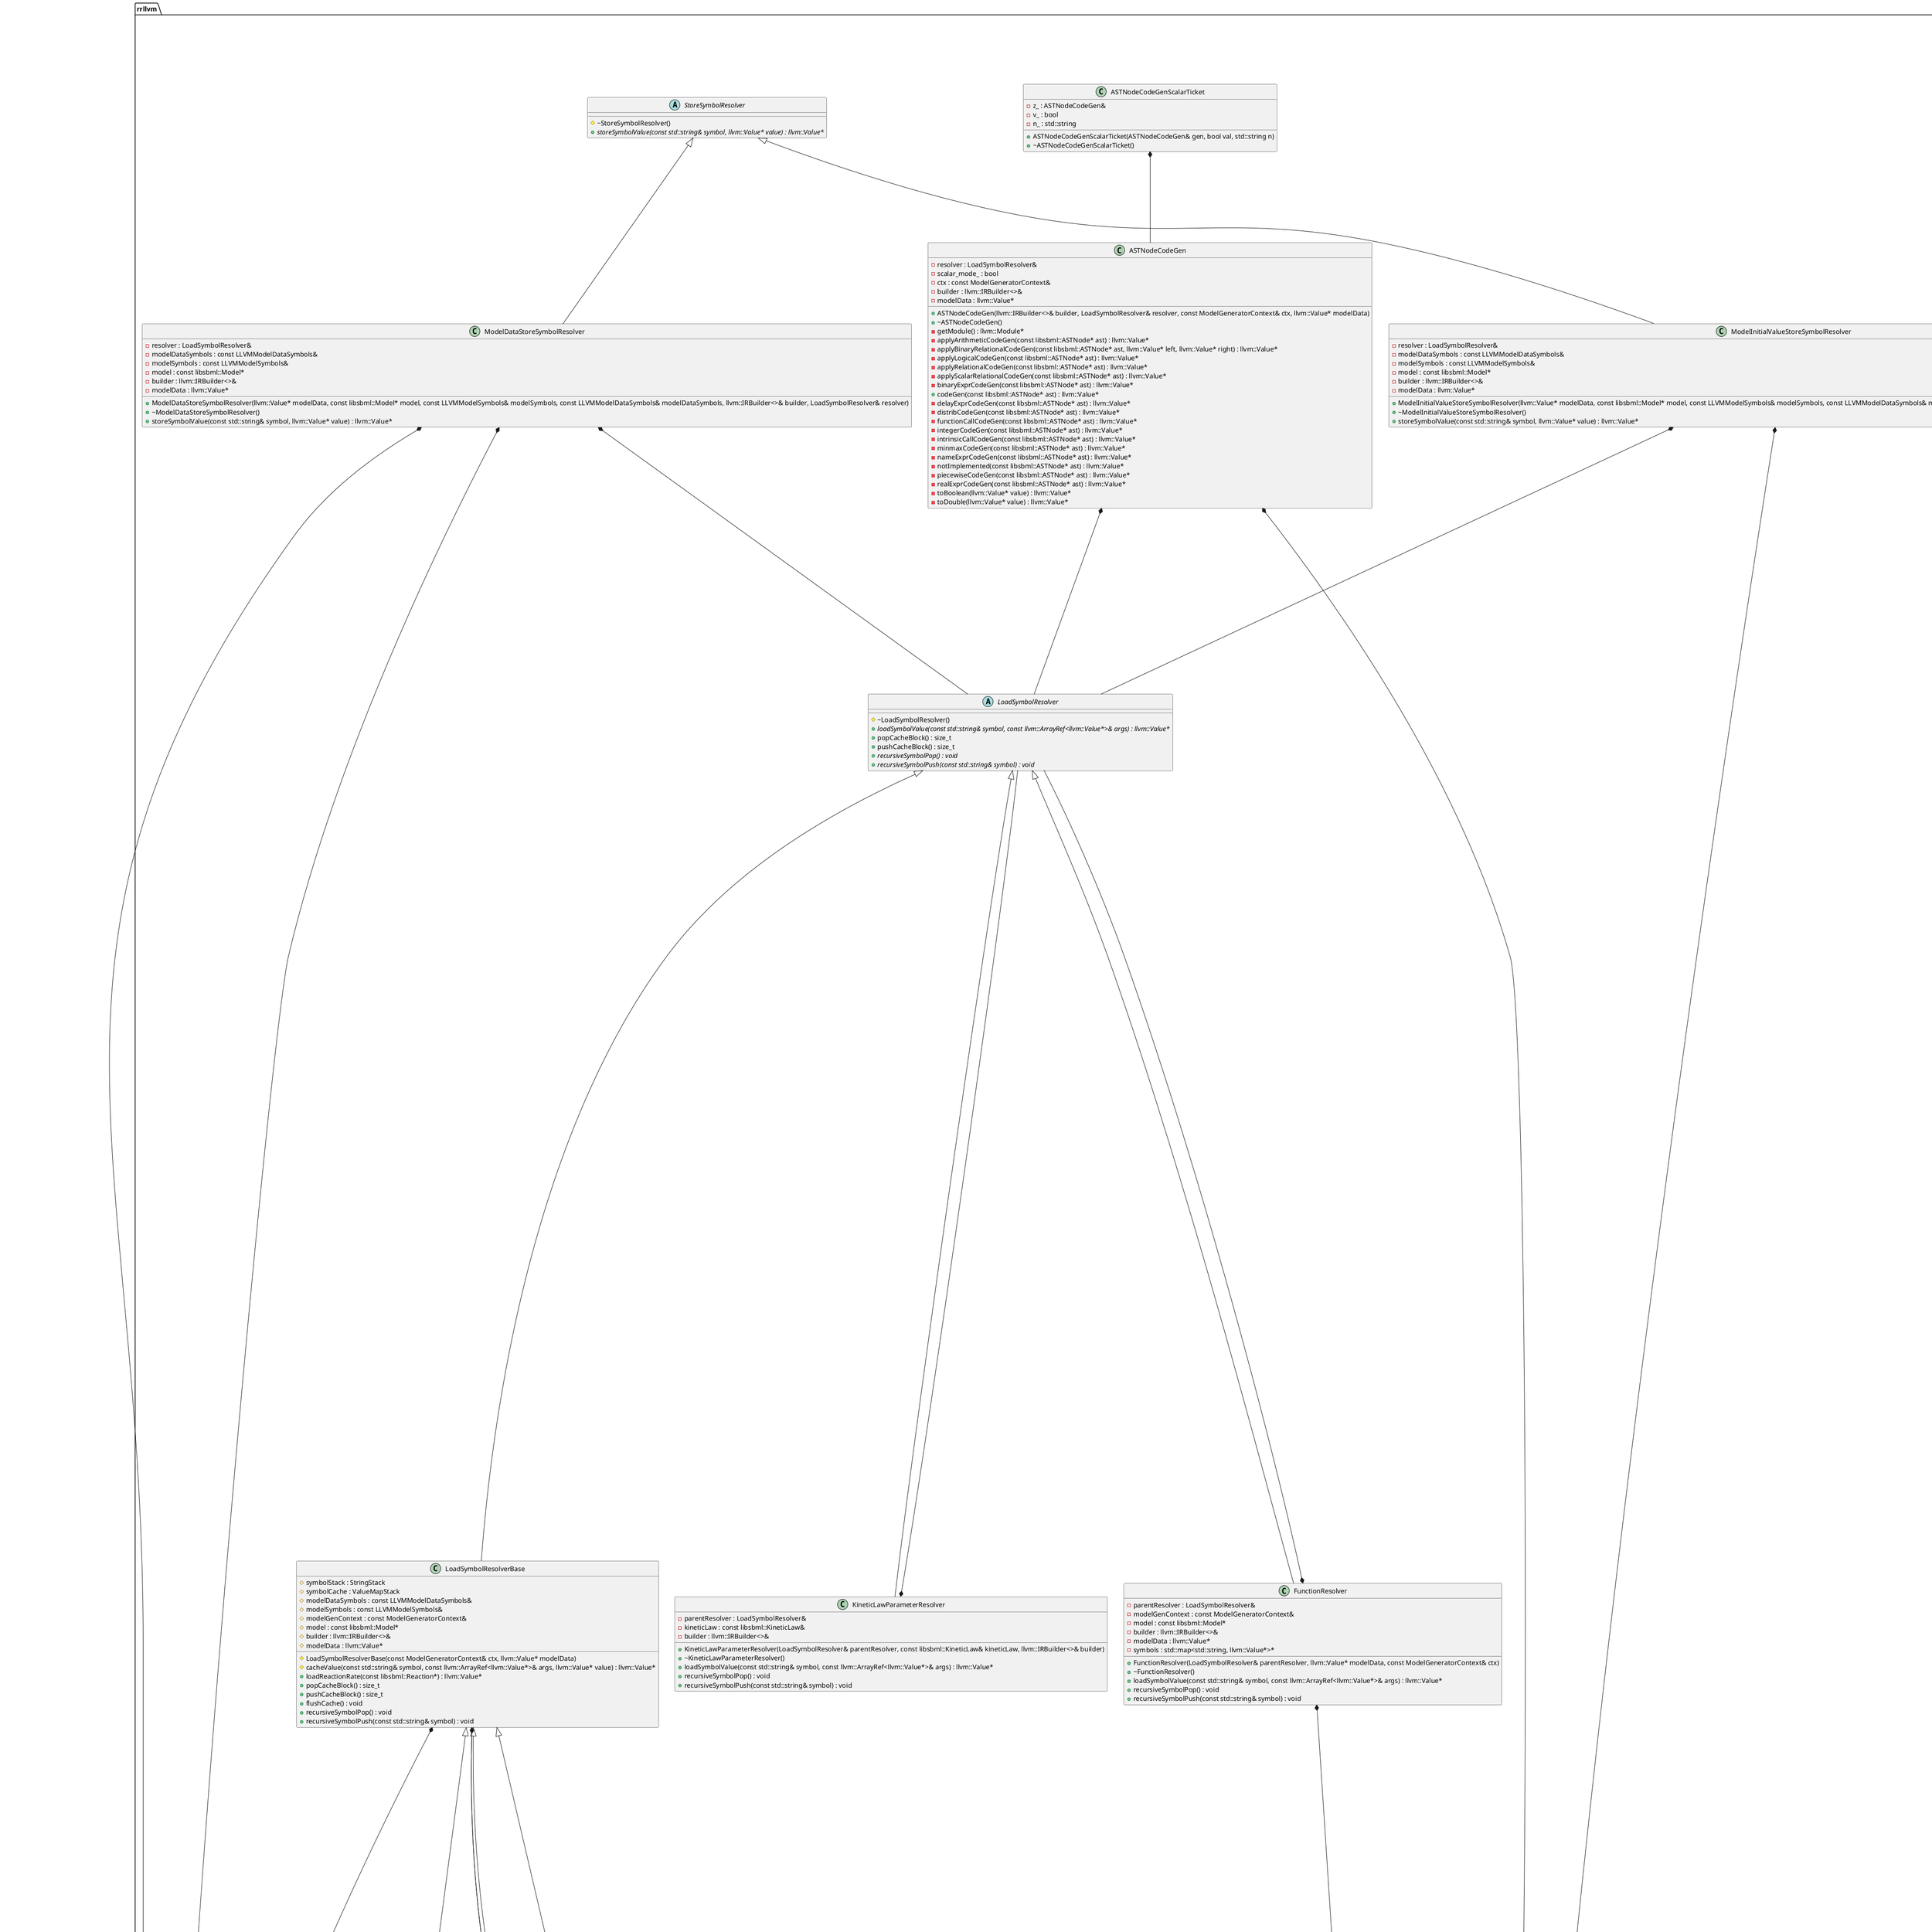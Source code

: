 @startuml





/' Objects '/

namespace rrllvm {
	class ASTNodeCodeGen {
		+ASTNodeCodeGen(llvm::IRBuilder<>& builder, LoadSymbolResolver& resolver, const ModelGeneratorContext& ctx, llvm::Value* modelData)
		+~ASTNodeCodeGen()
		-resolver : LoadSymbolResolver&
		-scalar_mode_ : bool
		-ctx : const ModelGeneratorContext&
		-builder : llvm::IRBuilder<>&
		-getModule() : llvm::Module*
		-applyArithmeticCodeGen(const libsbml::ASTNode* ast) : llvm::Value*
		-applyBinaryRelationalCodeGen(const libsbml::ASTNode* ast, llvm::Value* left, llvm::Value* right) : llvm::Value*
		-applyLogicalCodeGen(const libsbml::ASTNode* ast) : llvm::Value*
		-applyRelationalCodeGen(const libsbml::ASTNode* ast) : llvm::Value*
		-applyScalarRelationalCodeGen(const libsbml::ASTNode* ast) : llvm::Value*
		-binaryExprCodeGen(const libsbml::ASTNode* ast) : llvm::Value*
		+codeGen(const libsbml::ASTNode* ast) : llvm::Value*
		-delayExprCodeGen(const libsbml::ASTNode* ast) : llvm::Value*
		-distribCodeGen(const libsbml::ASTNode* ast) : llvm::Value*
		-functionCallCodeGen(const libsbml::ASTNode* ast) : llvm::Value*
		-integerCodeGen(const libsbml::ASTNode* ast) : llvm::Value*
		-intrinsicCallCodeGen(const libsbml::ASTNode* ast) : llvm::Value*
		-minmaxCodeGen(const libsbml::ASTNode* ast) : llvm::Value*
		-modelData : llvm::Value*
		-nameExprCodeGen(const libsbml::ASTNode* ast) : llvm::Value*
		-notImplemented(const libsbml::ASTNode* ast) : llvm::Value*
		-piecewiseCodeGen(const libsbml::ASTNode* ast) : llvm::Value*
		-realExprCodeGen(const libsbml::ASTNode* ast) : llvm::Value*
		-toBoolean(llvm::Value* value) : llvm::Value*
		-toDouble(llvm::Value* value) : llvm::Value*
	}

	class ASTNodeCodeGenScalarTicket {
		+ASTNodeCodeGenScalarTicket(ASTNodeCodeGen& gen, bool val, std::string n)
		+~ASTNodeCodeGenScalarTicket()
		-z_ : ASTNodeCodeGen&
		-v_ : bool
		-n_ : std::string
	}

	class ASTNodeFactory {
		-ASTNodeFactory(const ASTNodeFactory &)
		+ASTNodeFactory()
		+~ASTNodeFactory()
		-operator=(const ASTNodeFactory& rhs) : ASTNodeFactory&
		+create(libsbml::ASTNodeType_t type) : libsbml::ASTNode*
		+create(libsbml::Token_t* token) : libsbml::ASTNode*
		+create(const libsbml::ASTNode& orig) : libsbml::ASTNode*
		-nodes : std::list<libsbml::ASTNode*>
	}

	class AssignmentRuleEvaluator {
		+AssignmentRuleEvaluator(SymbolForest& symbols)
		#symbols : SymbolForest&
		+visit(const libsbml::AssignmentRule& x) : bool
		+evaluate(const libsbml::Model& model) : void
	}

	abstract class CodeGen {
		#~CodeGen()
		+{abstract} codeGen() : llvm::Value*
	}

	abstract class CodeGenBase <template<typename FunctionPtrType>> {
		#CodeGenBase(const ModelGeneratorContext& mgc)
		#~CodeGenBase()
		#dataSymbols : const LLVMModelDataSymbols&
		#modelSymbols : const LLVMModelSymbols&
		#modelGenContext : const ModelGeneratorContext&
		#model : const libsbml::Model*
		#options : const unsigned
		#codeGenHeader(const char* functionName, llvm::Type* retType, llvm::Type* (& argTypes ), const char* (& argNames ), llvm::Value* (& args )) : llvm::BasicBlock*
		#codeGenVoidModelDataHeader(const char* functionName, llvm::Value*& modelData) : llvm::BasicBlock*
		#engine : llvm::ExecutionEngine&
		+createFunction() : llvm::Function*
		#function : llvm::Function*
		#verifyFunction() : llvm::Function*
		#builder : llvm::IRBuilder<>&
		#context : llvm::LLVMContext&
		#module : llvm::Module*
		#{abstract} codeGen() : llvm::Value*
		#functionPassManager : llvm::legacy::FunctionPassManager*
	}

	class EvalConversionFactorCodeGen {
		+EvalConversionFactorCodeGen(const ModelGeneratorContext& mgc)
		+~EvalConversionFactorCodeGen()
		+codeGen() : llvm::Value*
		+{static} FunctionName : static const char*
	}

	class EvalInitialConditionsCodeGen {
		+EvalInitialConditionsCodeGen(const ModelGeneratorContext& mgc)
		+~EvalInitialConditionsCodeGen()
		+codeGen() : llvm::Value*
		+{static} FunctionName : static const char*
		-codeGenCompartments(StoreSymbolResolver& modelDataResolver, LoadSymbolResolver& loadResolver) : void
		-codeGenGlobalParameters(StoreSymbolResolver& modelDataResolver, LoadSymbolResolver& loadResolver) : void
		-codeGenInitCompartments(StoreSymbolResolver& modelDataResolver, LoadSymbolResolver& loadResolver) : void
		-codeGenInitGlobalParameters(StoreSymbolResolver& modelDataResolver, LoadSymbolResolver& loadResolver) : void
		-codeGenInitSpecies(StoreSymbolResolver& modelDataResolver, LoadSymbolResolver& loadResolver) : void
		-codeGenSpecies(StoreSymbolResolver& modelDataResolver, LoadSymbolResolver& loadResolver) : void
		-codeGenStoichiometry(llvm::Value* modelData, ModelDataStoreSymbolResolver& modelDataResolver, LoadSymbolResolver& initialValueResolver) : void
	}

	class EvalRateRuleRatesCodeGen {
		+EvalRateRuleRatesCodeGen(const ModelGeneratorContext& mgc)
		+~EvalRateRuleRatesCodeGen()
		+codeGen() : llvm::Value*
		+{static} FunctionName : static const char*
	}

	class EvalReactionRatesCodeGen {
		+EvalReactionRatesCodeGen(const ModelGeneratorContext& mgc)
		+~EvalReactionRatesCodeGen()
		+codeGen() : llvm::Value*
		+{static} FunctionName : static const char*
	}

	class EvalVolatileStoichCodeGen {
		+EvalVolatileStoichCodeGen(const ModelGeneratorContext& mgc)
		+~EvalVolatileStoichCodeGen()
		-isConstantASTNode(const libsbml::ASTNode* ast) : bool {query}
		-isConstantSpeciesReference(const libsbml::SimpleSpeciesReference* ref) : bool {query}
		+codeGen() : llvm::Value*
		+{static} FunctionName : static const char*
	}

	class Event {
		+Event(LLVMExecutableModel &, unsigned int id)
		+Event(const Event& other)
		+~Event()
		+operator=(const Event& rhs) : Event&
		+model : LLVMExecutableModel&
		+isCurrent() : bool {query}
		+isExpired() : bool {query}
		+isPersistent() : bool {query}
		+isRipe() : bool {query}
		+isTriggered() : bool {query}
		+operator<(const Event& a, const Event& b) : bool
		+useValuesFromTriggerTime() : bool {query}
		+assignTime : double
		+delay : double
		+getPriority() : double {query}
		+data : double*
		+dataSize : unsigned int
		+id : unsigned int
		+assign() : void {query}
	}

	class EventAssignCodeGen {
		+EventAssignCodeGen(const ModelGeneratorContext& mgc)
		+~EventAssignCodeGen()
		+eventCodeGen(llvm::Value* modelData, llvm::Value* data, const libsbml::Event* event) : bool
		+{static} FunctionName : static const char*
	}

	class EventCodeGenBase <template<typename Derived>> {
		+EventCodeGenBase(const ModelGeneratorContext& mgc)
		+~EventCodeGenBase()
		+eventCodeGen(llvm::Value* modelData, llvm::Value* data, const libsbml::Event* event) : bool
		+codeGen() : llvm::Value*
	}

	class EventQueue {
		-comp : _Compare
		-sequence : _Sequence
		+applyEvents() : bool
		+eraseExpiredEvents() : bool
		+hasCurrentEvents() : bool
		+top() : const_reference
		+getNextPendingEventTime() : double
		+operator<<(std::ostream& stream, const EventQueue& queue) : std :: ostream&
		+size() : unsigned int {query}
		+loadState(std::istream& in, LLVMExecutableModel& model) : void
		+push(const Event& e) : void
		+saveState(std::ostream& out) : void
	}

	class EventTriggerCodeGen {
		+EventTriggerCodeGen(const ModelGeneratorContext& mgc)
		+~EventTriggerCodeGen()
		+eventCodeGen(llvm::Value* modelData, llvm::Value* data, const libsbml::Event* event) : bool
		+{static} FunctionName : static const char*
	}

	class FunctionResolver {
		+FunctionResolver(LoadSymbolResolver& parentResolver, llvm::Value* modelData, const ModelGeneratorContext& ctx)
		+~FunctionResolver()
		-parentResolver : LoadSymbolResolver&
		-modelGenContext : const ModelGeneratorContext&
		-model : const libsbml::Model*
		-builder : llvm::IRBuilder<>&
		+loadSymbolValue(const std::string& symbol, const llvm::ArrayRef<llvm::Value*>& args) : llvm::Value*
		-modelData : llvm::Value*
		-symbols : std::map<std::string, llvm::Value*>*
		+recursiveSymbolPop() : void
		+recursiveSymbolPush(const std::string& symbol) : void
	}

	class GetBoundarySpeciesAmountCodeGen {
		+GetBoundarySpeciesAmountCodeGen(const ModelGeneratorContext& mgc)
		+~GetBoundarySpeciesAmountCodeGen()
		+{static} FunctionName : static const char*
		+{static} IndexArgName : static const char*
		+getIds() : std::vector<std::string>
	}

	class GetBoundarySpeciesConcentrationCodeGen {
		+GetBoundarySpeciesConcentrationCodeGen(const ModelGeneratorContext& mgc)
		+~GetBoundarySpeciesConcentrationCodeGen()
		+{static} FunctionName : static const char*
		+{static} IndexArgName : static const char*
		+getIds() : std::vector<std::string>
	}

	class GetCompartmentInitVolumeCodeGen {
		+GetCompartmentInitVolumeCodeGen(const ModelGeneratorContext& mgc)
		+~GetCompartmentInitVolumeCodeGen()
		+{static} FunctionName : static const char*
		+{static} IndexArgName : static const char*
		+getIds() : std::vector<std::string>
	}

	class GetCompartmentVolumeCodeGen {
		+GetCompartmentVolumeCodeGen(const ModelGeneratorContext& mgc)
		+~GetCompartmentVolumeCodeGen()
		+{static} FunctionName : static const char*
		+{static} IndexArgName : static const char*
		+getIds() : std::vector<std::string>
	}

	class GetEventDelayCodeGen {
		+GetEventDelayCodeGen(const ModelGeneratorContext& mgc)
		+~GetEventDelayCodeGen()
		+getMath(const libsbml::Event*) : libsbml::ASTNode*
		-node : libsbml::ASTNode*
		+createRet(llvm::Value* value) : llvm::Value*
		+{static} FunctionName : static const char*
		+{static} IndexArgName : static const char*
	}

	class GetEventPriorityCodeGen {
		+GetEventPriorityCodeGen(const ModelGeneratorContext& mgc)
		+~GetEventPriorityCodeGen()
		+getMath(const libsbml::Event*) : libsbml::ASTNode*
		-node : libsbml::ASTNode*
		+{static} FunctionName : static const char*
		+{static} IndexArgName : static const char*
	}

	class GetEventTriggerCodeGen {
		+GetEventTriggerCodeGen(const ModelGeneratorContext& mgc)
		+~GetEventTriggerCodeGen()
		+getMath(const libsbml::Event*) : libsbml::ASTNode*
		+getRetType() : llvm::Type*
		+createRet(llvm::Value*) : llvm::Value*
		+{static} FunctionName : static const char*
		+{static} IndexArgName : static const char*
	}

	class GetEventValueCodeGenBase <template<typename Derived, typename FunctionPtrType=GetEventValueCodeGenBase_FunctionPtr>> {
		+GetEventValueCodeGenBase(const ModelGeneratorContext& mgc)
		+~GetEventValueCodeGenBase()
		+getRetType() : llvm::Type*
		+codeGen() : llvm::Value*
		+createRet(llvm::Value* value) : llvm::Value*
	}

	class GetFloatingSpeciesAmountCodeGen {
		+GetFloatingSpeciesAmountCodeGen(const ModelGeneratorContext& mgc)
		+~GetFloatingSpeciesAmountCodeGen()
		+{static} FunctionName : static const char*
		+{static} IndexArgName : static const char*
		+getIds() : std::vector<std::string>
	}

	class GetFloatingSpeciesConcentrationCodeGen {
		+GetFloatingSpeciesConcentrationCodeGen(const ModelGeneratorContext& mgc)
		+~GetFloatingSpeciesConcentrationCodeGen()
		+{static} FunctionName : static const char*
		+{static} IndexArgName : static const char*
		+getIds() : std::vector<std::string>
	}

	class GetFloatingSpeciesInitAmountCodeGen {
		+GetFloatingSpeciesInitAmountCodeGen(const ModelGeneratorContext& mgc)
		+~GetFloatingSpeciesInitAmountCodeGen()
		+{static} FunctionName : static const char*
		+{static} IndexArgName : static const char*
		+getIds() : std::vector<std::string>
	}

	class GetFloatingSpeciesInitConcentrationCodeGen {
		+GetFloatingSpeciesInitConcentrationCodeGen(const ModelGeneratorContext& mgc)
		+~GetFloatingSpeciesInitConcentrationCodeGen()
		+{static} FunctionName : static const char*
		+{static} IndexArgName : static const char*
		+getIds() : std::vector<std::string>
	}

	class GetGlobalParameterCodeGen {
		+GetGlobalParameterCodeGen(const ModelGeneratorContext& mgc)
		+~GetGlobalParameterCodeGen()
		+{static} FunctionName : static const char*
		+{static} IndexArgName : static const char*
		+getIds() : std::vector<std::string>
	}

	class GetGlobalParameterInitValueCodeGen {
		+GetGlobalParameterInitValueCodeGen(const ModelGeneratorContext& mgc)
		+~GetGlobalParameterInitValueCodeGen()
		+{static} FunctionName : static const char*
		+{static} IndexArgName : static const char*
		+getIds() : std::vector<std::string>
	}

	class GetInitialValueCodeGenBase <template<typename Derived, bool substanceUnits>> {
		+GetInitialValueCodeGenBase(const ModelGeneratorContext& mgc)
		+~GetInitialValueCodeGenBase()
		+codeGen() : llvm::Value*
	}

	class GetValueCodeGenBase <template<typename Derived, bool substanceUnits>> {
		+GetValueCodeGenBase(const ModelGeneratorContext& mgc)
		+~GetValueCodeGenBase()
		+codeGen() : llvm::Value*
	}

	class KineticLawParameterResolver {
		+KineticLawParameterResolver(LoadSymbolResolver& parentResolver, const libsbml::KineticLaw& kineticLaw, llvm::IRBuilder<>& builder)
		+~KineticLawParameterResolver()
		-parentResolver : LoadSymbolResolver&
		-kineticLaw : const libsbml::KineticLaw&
		-builder : llvm::IRBuilder<>&
		+loadSymbolValue(const std::string& symbol, const llvm::ArrayRef<llvm::Value*>& args) : llvm::Value*
		+recursiveSymbolPop() : void
		+recursiveSymbolPush(const std::string& symbol) : void
	}

	class LLVMException {
		+LLVMException(const std::string& what)
		+LLVMException(const std::string& what, const std::string& where)
	}

	class LLVMModelDataIRBuilderTesting {
		+LLVMModelDataIRBuilderTesting(LLVMModelDataSymbols const &, llvm::IRBuilder<> &)
		+symbols : LLVMModelDataSymbols const&
		+createDispChar(llvm::Value* doubleVal) : llvm::CallInst*
		+createDispDouble(llvm::Value* doubleVal) : llvm::CallInst*
		+createDispInt(llvm::Value* intVal) : llvm::CallInst*
		+{static} getDispCharDecl(llvm::Module* module) : llvm::Function*
		+{static} getDispDoubleDecl(llvm::Module* module) : llvm::Function*
		+{static} getDispIntDecl(llvm::Module* module) : llvm::Function*
		+builder : llvm::IRBuilder<>&
		+createFloatingSpeciesAccessors(llvm::Module* module, const std::string id) : std::pair<llvm::Function* , llvm::Function*>
		+createAccessors(llvm::Module* module) : void
		+test(llvm::Module* module, llvm::IRBuilder<>* build, llvm::ExecutionEngine* engine) : void
	}

	class LLVMModelDataSymbols {
		+LLVMModelDataSymbols()
		+LLVMModelDataSymbols(libsbml::Model const* model, unsigned options)
		+LLVMModelDataSymbols(std::istream& in)
		+~LLVMModelDataSymbols()
		+getNamedSpeciesReferenceInfo(const std::string& id) : SpeciesReferenceInfo& {query}
		-namedSpeciesReferenceInfo : StringRefInfoMap
		-boundarySpeciesMap : StringUIntMap
		-compartmentsMap : StringUIntMap
		-conservedMoietyDepSpecies : StringUIntMap
		-eventIds : StringUIntMap
		-floatingSpeciesMap : StringUIntMap
		-globalParametersMap : StringUIntMap
		-initBoundarySpeciesMap : StringUIntMap
		-initCompartmentsMap : StringUIntMap
		-initFloatingSpeciesMap : StringUIntMap
		-initGlobalParametersMap : StringUIntMap
		-rateRules : StringUIntMap
		-reactionsMap : StringUIntMap
		-conservedMoietyIndSpecies : StringUIntVectorMap
		-floatingSpeciesToConservedMoietyIdMap : UIntUIntMap
		+hasAssignmentRule(const std::string& id) : bool {query}
		+hasInitialAssignmentRule(const std::string& id) : bool {query}
		+hasRateRule(const std::string& id) : bool {query}
		+isBoundarySpecies(const std::string& id) : bool {query}
		+isConservedMoietyParameter(unsigned int id) : bool {query}
		+isConservedMoietySpecies(const std::string& symbol) : bool {query}
		+isConservedMoietySpecies(unsigned int id, unsigned int result) : bool {query}
		+isIndependentBoundarySpecies(const std::string& id) : bool {query}
		+isIndependentCompartment(const std::string& id) : bool {query}
		+isIndependentElement(const std::string& id) : bool {query}
		+isIndependentFloatingSpecies(const std::string& id) : bool {query}
		+isIndependentGlobalParameter(const std::string& id) : bool {query}
		+isIndependentInitCompartment(const std::string& symbol) : bool {query}
		+isIndependentInitElement(const std::string& symbol) : bool {query}
		+isIndependentInitFloatingSpecies(const std::string& symbol) : bool {query}
		+isIndependentInitGlobalParameter(const std::string& symbol) : bool {query}
		+isIndependentInitGlobalParameter(size_t id) : bool {query}
		+isNamedSpeciesReference(const std::string& id) : bool {query}
		+isRateRuleGlobalParameter(unsigned int gid) : bool {query}
		-isValidFloatingSpeciesReference(const libsbml::SimpleSpeciesReference*, const std::string& reacOrProd) : bool
		+{static} getFieldName(ModelDataFields field) : char*
		+getBoundarySpeciesIndex(std::string const &) : int {query}
		+getCompartmentIndex(std::string const &) : int {query}
		+getCompartmentIndexForFloatingSpecies(size_t floatIndex) : int {query}
		+getCompartmentInitIndex(const std::string& symbol) : int {query}
		+getConservedMoietyGlobalParameterIndex(unsigned int cmIndex) : int {query}
		+getConservedMoietyIndex(const std::string& name) : int {query}
		+getDepSpeciesIndexForConservedMoietyId(std::string id) : int {query}
		+getEventIndex(const std::string& id) : int {query}
		+getFloatingSpeciesIndex(std::string const &, bool requireIndependent) : int {query}
		+getFloatingSpeciesInitIndex(const std::string& symbol) : int {query}
		+getGlobalParameterIndex(std::string const &) : int {query}
		+getGlobalParameterInitIndex(const std::string& symbol) : int {query}
		+getRateRuleIndex(std::string const &) : int {query}
		+getReactionIndex(std::string const &) : int {query}
		+getSymbolIndex(const std::string& name, int& result) : int {query}
		+getBoundarySpeciesSize() : size_t {query}
		+getCompartmentsSize() : size_t {query}
		+getConservedMoietySize() : size_t {query}
		+getEventBufferSize(size_t eventId) : size_t {query}
		+getFloatingSpeciesSize() : size_t {query}
		+getGlobalParametersSize() : size_t {query}
		+getIndependentBoundarySpeciesSize() : size_t {query}
		+getIndependentCompartmentSize() : size_t {query}
		+getIndependentFloatingSpeciesSize() : size_t {query}
		+getIndependentGlobalParameterSize() : size_t {query}
		+getInitBoundarySpeciesSize() : size_t {query}
		+getInitCompartmentSize() : size_t {query}
		+getInitFloatingSpeciesSize() : size_t {query}
		+getInitGlobalParameterSize() : size_t {query}
		+getRateRuleSize() : size_t {query}
		+getReactionSize() : size_t {query}
		-independentBoundarySpeciesSize : size_t
		-independentCompartmentSize : size_t
		-independentFloatingSpeciesSize : size_t
		-independentGlobalParameterSize : size_t
		+getStoichiometryIndx() : std::list<SpeciesReferenceInfo> {query}
		-assignmentRules : std::set<std::string>
		-conservedMoietySpeciesSet : std::set<std::string>
		-initAssignmentRules : std::set<std::string>
		+getConservedMoietyId(size_t indx) : std::string {query}
		+getEventId(size_t indx) : std::string {query}
		+getFloatingSpeciesId(size_t indx) : std::string {query}
		+getGlobalParameterId(size_t indx) : std::string {query}
		+getRateRuleId(size_t indx) : std::string {query}
		-modelName : std::string
		+getModelName() : std::string& {query}
		-stoichTypes : std::vector<SpeciesReferenceType>
		-conservedMoietyGlobalParameter : std::vector<bool>
		-globalParameterRateRules : std::vector<bool>
		-eventAssignmentsSize : std::vector<size_t>
		+getBoundarySpeciesIds() : std::vector<std::string> {query}
		+getCompartmentIds() : std::vector<std::string> {query}
		+getEventIds() : std::vector<std::string> {query}
		+getFloatingSpeciesIds() : std::vector<std::string> {query}
		+getGlobalParameterIds() : std::vector<std::string> {query}
		+getReactionIds() : std::vector<std::string> {query}
		-stoichIds : std::vector<std::string>
		-conservedMoietyGlobalParameterIndex : std::vector<uint>
		-floatingSpeciesCompartmentIndices : std::vector<uint>
		-stoichColIndx : std::vector<uint>
		-stoichRowIndx : std::vector<uint>
		+getIndSpeciesIndexForConservedMoietyId(std::string id) : std::vector<uint>& {query}
		+getStoichColIndx() : std::vector<uint>& {query}
		+getStoichRowIndx() : std::vector<uint>& {query}
		-eventAttributes : std::vector<unsigned char>
		+getEventAttributes() : std::vector<unsigned char>& {query}
		-independentInitBoundarySpeciesSize : unsigned int
		-independentInitCompartmentSize : unsigned int
		-independentInitFloatingSpeciesSize : unsigned int
		-independentInitGlobalParameterSize : unsigned int
		-displayCompartmentInfo() : void
		-initBoundarySpecies(const libsbml::Model*) : void
		-initCompartments(const libsbml::Model*) : void
		-initEvents(const libsbml::Model* model) : void
		-initFloatingSpecies(const libsbml::Model*, bool conservedMoieties) : void
		-initGlobalParameters(const libsbml::Model* model, bool conservedMoieties) : void
		-initReactions(const libsbml::Model* model) : void
		-loadBinarySpeciesReferenceInfo(std::istream &, SpeciesReferenceInfo &) : void
		+loadState(std::istream &) : void
		-loadStringRefInfoMap(std::istream &, StringRefInfoMap &) : void
		+print() : void {query}
		-saveBinarySpeciesReferenceInfo(std::ostream &, SpeciesReferenceInfo sri) : void {query}
		+saveState(std::ostream &) : void {query}
		-saveStringRefInfoMap(std::ostream &, const StringRefInfoMap &) : void {query}
		-setNamedSpeciesReferenceInfo(unsigned int row, unsigned int column, SpeciesReferenceType type) : void
	}

	class LLVMModelSymbols {
		+LLVMModelSymbols(libsbml::Model const* m, LLVMModelDataSymbols const& sym)
		+~LLVMModelSymbols()
		#nodes : ASTNodeFactory
		#assignmentRules : SymbolForest
		#initialAssignmentRules : SymbolForest
		#initialValues : SymbolForest
		#rateRules : SymbolForest
		+getAssigmentRules() : SymbolForest& {query}
		+getInitialAssignmentRules() : SymbolForest& {query}
		+getInitialValues() : SymbolForest& {query}
		+getRateRules() : SymbolForest& {query}
		#visit(const libsbml::Compartment& x) : bool
		#visit(const libsbml::Species& x) : bool
		#visit(const libsbml::AssignmentRule& x) : bool
		#visit(const libsbml::InitialAssignment& x) : bool
		#visit(const libsbml::RateRule& rule) : bool
		#visit(const libsbml::Reaction& x) : bool
		#visit(const libsbml::Rule& x) : bool
		#visit(const libsbml::Event& event) : bool
		-symbols : const LLVMModelDataSymbols&
		+createStoichiometryNode(int row, int col) : libsbml::ASTNode* {query}
		#getSpeciesReferenceStoichMath(const libsbml::SpeciesReference* reference) : libsbml::ASTNode*
		-model : libsbml::Model const*
		#reactions : std::vector<ReactionSymbols>
		#processElement(SymbolForest& currentSymbols, const libsbml::SBase* element, const libsbml::ASTNode* math) : void
		#processSpecies(SymbolForest& currentSymbols, const libsbml::Species* element, const libsbml::ASTNode* math) : void
	}

	abstract class LoadSymbolResolver {
		#~LoadSymbolResolver()
		+{abstract} loadSymbolValue(const std::string& symbol, const llvm::ArrayRef<llvm::Value*>& args) : llvm::Value*
		+popCacheBlock() : size_t
		+pushCacheBlock() : size_t
		+{abstract} recursiveSymbolPop() : void
		+{abstract} recursiveSymbolPush(const std::string& symbol) : void
	}

	class LoadSymbolResolverBase {
		#LoadSymbolResolverBase(const ModelGeneratorContext& ctx, llvm::Value* modelData)
		#symbolStack : StringStack
		#symbolCache : ValueMapStack
		#modelDataSymbols : const LLVMModelDataSymbols&
		#modelSymbols : const LLVMModelSymbols&
		#modelGenContext : const ModelGeneratorContext&
		#model : const libsbml::Model*
		#builder : llvm::IRBuilder<>&
		#cacheValue(const std::string& symbol, const llvm::ArrayRef<llvm::Value*>& args, llvm::Value* value) : llvm::Value*
		+loadReactionRate(const libsbml::Reaction*) : llvm::Value*
		#modelData : llvm::Value*
		+popCacheBlock() : size_t
		+pushCacheBlock() : size_t
		+flushCache() : void
		+recursiveSymbolPop() : void
		+recursiveSymbolPush(const std::string& symbol) : void
	}

	class ModelDataIRBuilder {
		+ModelDataIRBuilder(llvm::Value* modelData, LLVMModelDataSymbols const &, llvm::IRBuilder<> &)
		-symbols : LLVMModelDataSymbols const&
		+{static} createCSRMatrixGetNZ(llvm::IRBuilder<> &, llvm::Value* csrPtr, llvm::Value* row, llvm::Value* col, const llvm::Twine& name) : llvm::CallInst*
		+{static} createCSRMatrixSetNZ(llvm::IRBuilder<> &, llvm::Value* csrPtr, llvm::Value* row, llvm::Value* col, llvm::Value* value, const llvm::Twine& name) : llvm::CallInst*
		+{static} getCSRMatrixGetNZDecl(llvm::Module* module) : llvm::Function*
		+{static} getCSRMatrixSetNZDecl(llvm::Module* module) : llvm::Function*
		-builder : llvm::IRBuilder<>&
		-{static} getModule(llvm::IRBuilder<> &, const char* func) : llvm::Module*
		+{static} createModelDataStructType(llvm::Module* module, llvm::ExecutionEngine* engine, LLVMModelDataSymbols const& symbols) : llvm::StructType*
		+{static} getCSRSparseStructType(llvm::Module* module, llvm::ExecutionEngine* engine) : llvm::StructType*
		+{static} getStructType(llvm::Module* module) : llvm::StructType*
		+createBoundSpeciesAmtGEP(const std::string& id, const llvm::Twine& name) : llvm::Value*
		+createBoundSpeciesAmtLoad(const std::string& id, const llvm::Twine& name) : llvm::Value*
		+createBoundSpeciesAmtStore(const std::string& id, llvm::Value* value) : llvm::Value*
		+createCompGEP(const std::string& id) : llvm::Value*
		+createCompLoad(const std::string& id, const llvm::Twine& name) : llvm::Value*
		+createCompStore(const std::string& id, llvm::Value* value) : llvm::Value*
		+createFloatSpeciesAmtGEP(const std::string& id, const llvm::Twine& name) : llvm::Value*
		+createFloatSpeciesAmtLoad(const std::string& id, const llvm::Twine& name) : llvm::Value*
		+createFloatSpeciesAmtRateGEP(const std::string& id, const llvm::Twine& name) : llvm::Value*
		+createFloatSpeciesAmtRateLoad(const std::string& id, const llvm::Twine& name) : llvm::Value*
		+createFloatSpeciesAmtRateStore(const std::string& id, llvm::Value* value) : llvm::Value*
		+createFloatSpeciesAmtStore(const std::string& id, llvm::Value* value) : llvm::Value*
		+createGEP(ModelDataFields field, const llvm::Twine& name) : llvm::Value*
		+createGEP(ModelDataFields field, unsigned index, const llvm::Twine& name) : llvm::Value*
		+createGlobalParamGEP(const std::string& id) : llvm::Value*
		+createGlobalParamLoad(const std::string& id, const llvm::Twine& name) : llvm::Value*
		+createGlobalParamStore(const std::string& id, llvm::Value* value) : llvm::Value*
		+createInitCompGEP(const std::string& id, const llvm::Twine& name) : llvm::Value*
		+createInitCompLoad(const std::string& id, const llvm::Twine& name) : llvm::Value*
		+createInitCompStore(const std::string& id, llvm::Value* value) : llvm::Value*
		+createInitFloatSpeciesAmtGEP(const std::string& id, const llvm::Twine& name) : llvm::Value*
		+createInitFloatSpeciesAmtLoad(const std::string& id, const llvm::Twine& name) : llvm::Value*
		+createInitFloatSpeciesAmtStore(const std::string& id, llvm::Value* value) : llvm::Value*
		+createInitGlobalParamGEP(const std::string& id, const llvm::Twine& name) : llvm::Value*
		+createInitGlobalParamLoad(const std::string& id, const llvm::Twine& name) : llvm::Value*
		+createInitGlobalParamStore(const std::string& id, llvm::Value* value) : llvm::Value*
		+createLoad(ModelDataFields field, unsigned index, const llvm::Twine& name) : llvm::Value*
		+createRandomLoad() : llvm::Value*
		+createRateRuleRateGEP(const std::string& id, const llvm::Twine& name) : llvm::Value*
		+createRateRuleRateLoad(const std::string& id, const llvm::Twine& name) : llvm::Value*
		+createRateRuleRateStore(const std::string& id, llvm::Value* value) : llvm::Value*
		+createRateRuleValueGEP(const std::string& id, const llvm::Twine& name) : llvm::Value*
		+createRateRuleValueLoad(const std::string& id, const llvm::Twine& name) : llvm::Value*
		+createRateRuleValueStore(const std::string& id, llvm::Value* value) : llvm::Value*
		+createReactionRateLoad(const std::string& id, const llvm::Twine& name) : llvm::Value*
		+createReactionRateStore(const std::string& id, llvm::Value* value) : llvm::Value*
		+createStoichiometryLoad(unsigned int row, unsigned int col, const llvm::Twine& name) : llvm::Value*
		+createStoichiometryStore(unsigned int row, unsigned int col, llvm::Value* value, const llvm::Twine& name) : llvm::Value*
		+createStore(ModelDataFields field, unsigned index, llvm::Value* value, const llvm::Twine& name) : llvm::Value*
		-modelData : llvm::Value*
		+{static} LLVMModelDataName : static const char*
		+{static} csr_matrixName : static const char*
		+{static} csr_matrix_get_nzName : static const char*
		+{static} csr_matrix_set_nzName : static const char*
		+{static} getModelDataSize(llvm::Module* module, llvm::ExecutionEngine* engine) : unsigned
		-validateStruct(llvm::Value* s, const char* funcName) : void
	}

	class ModelDataLoadSymbolResolver {
		+ModelDataLoadSymbolResolver(llvm::Value* modelData, const ModelGeneratorContext& ctx)
		+~ModelDataLoadSymbolResolver()
		+loadSymbolValue(const std::string& symbol, const llvm::ArrayRef<llvm::Value*>& args) : llvm::Value*
		-modelData : llvm::Value*
	}

	class ModelDataStoreSymbolResolver {
		+ModelDataStoreSymbolResolver(llvm::Value* modelData, const libsbml::Model* model, const LLVMModelSymbols& modelSymbols, const LLVMModelDataSymbols& modelDataSymbols, llvm::IRBuilder<>& builder, LoadSymbolResolver& resolver)
		+~ModelDataStoreSymbolResolver()
		-resolver : LoadSymbolResolver&
		-modelDataSymbols : const LLVMModelDataSymbols&
		-modelSymbols : const LLVMModelSymbols&
		-model : const libsbml::Model*
		-builder : llvm::IRBuilder<>&
		-modelData : llvm::Value*
		+storeSymbolValue(const std::string& symbol, llvm::Value* value) : llvm::Value*
	}

	class ModelGeneratorContext {
		+ModelGeneratorContext(std::string const& sbml, unsigned loadSBMLOptions)
		+ModelGeneratorContext(libsbml::SBMLDocument const* doc, unsigned loadSBMLOptions)
		+ModelGeneratorContext()
		+~ModelGeneratorContext()
		+getModelDataSymbols() : LLVMModelDataSymbols& {query}
		+getModelSymbols() : LLVMModelSymbols& {query}
		-modelSymbols : LLVMModelSymbols*
		+getRandom() : Random* {query}
		-random : Random*
		+getConservedMoietyAnalysis() : bool {query}
		+useSymbolCache() : bool {query}
		-symbols : const LLVMModelDataSymbols*
		-model : const libsbml::Model*
		-doc : const libsbml::SBMLDocument*
		+getModel() : libsbml::Model* {query}
		+getDocument() : libsbml::SBMLDocument* {query}
		-ownedDoc : libsbml::SBMLDocument*
		+getExecutionEngine() : llvm::ExecutionEngine& {query}
		-executionEngine : llvm::ExecutionEngine*
		+getBuilder() : llvm::IRBuilder<>& {query}
		-builder : llvm::IRBuilder<>*
		+getContext() : llvm::LLVMContext& {query}
		-context : llvm::LLVMContext*
		+getModule() : llvm::Module* {query}
		-module : llvm::Module*
		-functionPassManager : llvm::legacy::FunctionPassManager*
		+getFunctionPassManager() : llvm::legacy::FunctionPassManager* {query}
		-moietyConverter : rr::conservation::ConservedMoietyConverter*
		-errString : std::string*
		-module_uniq : std::unique_ptr<llvm::Module>
		+getOptions() : unsigned {query}
		-options : unsigned
		-addGlobalMapping(const llvm::GlobalValue* gv, void* addr) : void
		-addGlobalMappings() : void
		-cleanup() : void
		-initFunctionPassManager() : void
		+transferObjectsToResources(std::shared_ptr<rrllvm::ModelResources> rc) : void
	}

	class ModelInitialValueStoreSymbolResolver {
		+ModelInitialValueStoreSymbolResolver(llvm::Value* modelData, const libsbml::Model* model, const LLVMModelSymbols& modelSymbols, const LLVMModelDataSymbols& modelDataSymbols, llvm::IRBuilder<>& builder, LoadSymbolResolver& resolver)
		+~ModelInitialValueStoreSymbolResolver()
		-resolver : LoadSymbolResolver&
		-modelDataSymbols : const LLVMModelDataSymbols&
		-modelSymbols : const LLVMModelSymbols&
		-model : const libsbml::Model*
		-builder : llvm::IRBuilder<>&
		-modelData : llvm::Value*
		+storeSymbolValue(const std::string& symbol, llvm::Value* value) : llvm::Value*
	}

	class ModelInitialValueSymbolResolver {
		+ModelInitialValueSymbolResolver(llvm::Value* modelData, const ModelGeneratorContext& ctx)
		+~ModelInitialValueSymbolResolver()
		+loadSymbolValue(const std::string& symbol, const llvm::ArrayRef<llvm::Value*>& args) : llvm::Value*
		-modelData : llvm::Value*
	}

	class ModelResources {
		+ModelResources()
		+~ModelResources()
		+evalConversionFactorPtr : EvalConversionFactorCodeGen::FunctionPtr
		+evalInitialConditionsPtr : EvalInitialConditionsCodeGen::FunctionPtr
		+evalRateRuleRatesPtr : EvalRateRuleRatesCodeGen::FunctionPtr
		+evalReactionRatesPtr : EvalReactionRatesCodeGen::FunctionPtr
		+evalVolatileStoichPtr : EvalVolatileStoichCodeGen::FunctionPtr
		+eventAssignPtr : EventAssignCodeGen::FunctionPtr
		+eventTriggerPtr : EventTriggerCodeGen::FunctionPtr
		+getBoundarySpeciesAmountPtr : GetBoundarySpeciesAmountCodeGen::FunctionPtr
		+getBoundarySpeciesConcentrationPtr : GetBoundarySpeciesConcentrationCodeGen::FunctionPtr
		+getCompartmentInitVolumesPtr : GetCompartmentInitVolumeCodeGen::FunctionPtr
		+getCompartmentVolumePtr : GetCompartmentVolumeCodeGen::FunctionPtr
		+getEventDelayPtr : GetEventDelayCodeGen::FunctionPtr
		+getEventPriorityPtr : GetEventPriorityCodeGen::FunctionPtr
		+getEventTriggerPtr : GetEventTriggerCodeGen::FunctionPtr
		+getFloatingSpeciesAmountPtr : GetFloatingSpeciesAmountCodeGen::FunctionPtr
		+getFloatingSpeciesConcentrationPtr : GetFloatingSpeciesConcentrationCodeGen::FunctionPtr
		+getFloatingSpeciesInitAmountsPtr : GetFloatingSpeciesInitAmountCodeGen::FunctionPtr
		+getFloatingSpeciesInitConcentrationsPtr : GetFloatingSpeciesInitConcentrationCodeGen::FunctionPtr
		+getGlobalParameterPtr : GetGlobalParameterCodeGen::FunctionPtr
		+getGlobalParameterInitValuePtr : GetGlobalParameterInitValueCodeGen::FunctionPtr
		+setBoundarySpeciesAmountPtr : SetBoundarySpeciesAmountCodeGen::FunctionPtr
		+setBoundarySpeciesConcentrationPtr : SetBoundarySpeciesConcentrationCodeGen::FunctionPtr
		+setCompartmentInitVolumesPtr : SetCompartmentInitVolumeCodeGen::FunctionPtr
		+setCompartmentVolumePtr : SetCompartmentVolumeCodeGen::FunctionPtr
		+setFloatingSpeciesAmountPtr : SetFloatingSpeciesAmountCodeGen::FunctionPtr
		+setFloatingSpeciesConcentrationPtr : SetFloatingSpeciesConcentrationCodeGen::FunctionPtr
		+setFloatingSpeciesInitAmountsPtr : SetFloatingSpeciesInitAmountCodeGen::FunctionPtr
		+setFloatingSpeciesInitConcentrationsPtr : SetFloatingSpeciesInitConcentrationCodeGen::FunctionPtr
		+setGlobalParameterPtr : SetGlobalParameterCodeGen::FunctionPtr
		+setGlobalParameterInitValuePtr : SetGlobalParameterInitValueCodeGen::FunctionPtr
		+symbols : const LLVMModelDataSymbols*
		+random : const class Random*
		+errStr : const std::string*
		+executionEngine : llvm::ExecutionEngine*
		-{static} createGlobalMappingFunction(const char* funcName, llvm::FunctionType* funcType, llvm::Module*) : llvm::Function*
		+context : llvm::LLVMContext*
		+module : llvm::Module*
		+moduleStr : std::string
		-addGlobalMapping(std::string name, void*) : void
		-addGlobalMappings() : void
		+loadState(std::istream& in, unsigned int loadOpt) : void
		+saveState(std::ostream& out) : void {query}
	}

	class RR_DECLSPECLLVMCompiler {
		+LLVMCompiler()
		+~LLVMCompiler()
		+setCompiler(const std::string& compiler) : bool
		+setCompilerLocation(const std::string& path) : bool
		+setSupportCodeFolder(const std::string& path) : bool
		+getCompiler() : std::string {query}
		+getCompilerLocation() : std::string {query}
		+getDefaultTargetTriple() : std::string
		+getHostCPUName() : std::string
		+getProcessTriple() : std::string
		+getSupportCodeFolder() : std::string {query}
		+getVersion() : std::string
	}

	class RR_DECLSPECLLVMExecutableModel {
		+LLVMExecutableModel()
		+LLVMExecutableModel(const std::shared_ptr<ModelResources>& resources, LLVMModelData* modelData)
		+LLVMExecutableModel(std::istream& in, unsigned int modelGeneratorOpt)
		+~LLVMExecutableModel()
		-evalConversionFactorPtr : EvalConversionFactorCodeGen::FunctionPtr
		-evalInitialConditionsPtr : EvalInitialConditionsCodeGen::FunctionPtr
		-evalRateRuleRatesPtr : EvalRateRuleRatesCodeGen::FunctionPtr
		-evalReactionRatesPtr : EvalReactionRatesCodeGen::FunctionPtr
		-evalVolatileStoichPtr : EvalVolatileStoichCodeGen::FunctionPtr
		-eventAssignPtr : EventAssignCodeGen::FunctionPtr
		-eventTriggerPtr : EventTriggerCodeGen::FunctionPtr
		-getBoundarySpeciesAmountPtr : GetBoundarySpeciesAmountCodeGen::FunctionPtr
		-getBoundarySpeciesConcentrationPtr : GetBoundarySpeciesConcentrationCodeGen::FunctionPtr
		-getCompartmentInitVolumesPtr : GetCompartmentInitVolumeCodeGen::FunctionPtr
		-getCompartmentVolumePtr : GetCompartmentVolumeCodeGen::FunctionPtr
		-getEventDelayPtr : GetEventDelayCodeGen::FunctionPtr
		-getEventPriorityPtr : GetEventPriorityCodeGen::FunctionPtr
		-getEventTriggerPtr : GetEventTriggerCodeGen::FunctionPtr
		-getFloatingSpeciesAmountPtr : GetFloatingSpeciesAmountCodeGen::FunctionPtr
		-getFloatingSpeciesConcentrationPtr : GetFloatingSpeciesConcentrationCodeGen::FunctionPtr
		-getFloatingSpeciesInitAmountsPtr : GetFloatingSpeciesInitAmountCodeGen::FunctionPtr
		-getFloatingSpeciesInitConcentrationsPtr : GetFloatingSpeciesInitConcentrationCodeGen::FunctionPtr
		-getGlobalParameterPtr : GetGlobalParameterCodeGen::FunctionPtr
		-getGlobalParameterInitValuePtr : GetGlobalParameterInitValueCodeGen::FunctionPtr
		-{static} dummy() : LLVMExecutableModel*
		-modelData : LLVMModelData*
		-selectionRecordCache : SelectionMap
		-setBoundarySpeciesAmountPtr : SetBoundarySpeciesAmountCodeGen::FunctionPtr
		-setBoundarySpeciesConcentrationPtr : SetBoundarySpeciesConcentrationCodeGen::FunctionPtr
		-setCompartmentInitVolumesPtr : SetCompartmentInitVolumeCodeGen::FunctionPtr
		-setCompartmentVolumePtr : SetCompartmentVolumeCodeGen::FunctionPtr
		-setFloatingSpeciesAmountPtr : SetFloatingSpeciesAmountCodeGen::FunctionPtr
		-setFloatingSpeciesConcentrationPtr : SetFloatingSpeciesConcentrationCodeGen::FunctionPtr
		-setFloatingSpeciesInitAmountsPtr : SetFloatingSpeciesInitAmountCodeGen::FunctionPtr
		-setFloatingSpeciesInitConcentrationsPtr : SetFloatingSpeciesInitConcentrationCodeGen::FunctionPtr
		-setGlobalParameterPtr : SetGlobalParameterCodeGen::FunctionPtr
		-setGlobalParameterInitValuePtr : SetGlobalParameterInitValueCodeGen::FunctionPtr
		-tieBreakMap : TieBreakMap
		-applyEvents(unsigned char* prevEventState, unsigned char* currEventState) : bool
		+getEventInitialValue(size_t event) : bool
		+getEventPersistent(size_t event) : bool
		+getEventTieBreak(size_t eventA, size_t eventB) : bool
		+getEventTrigger(size_t event) : bool
		+getEventUseValuesFromTriggerTime(size_t event) : bool
		-symbols : const LLVMModelDataSymbols*
		-resources : cxx11_ns::shared_ptr<ModelResources>
		-conversionFactor : double
		+getEventDelay(size_t event) : double
		+getEventPriority(size_t event) : double
		+getFloatingSpeciesAmountRate(size_t index, const double* reactionRates) : double
		+getNextPendingEventTime(bool pop) : double
		+getRandom() : double
		+getStoichiometry(int speciesIndex, int reactionIndex) : double
		+getTime() : double
		+getValue(const std::string& id) : double
		+applyEvents(double timeEnd, const unsigned char* previousEventState, const double* initialState, double* finalState) : int
		+getBoundarySpeciesAmounts(size_t len, int const* indx, double* values) : int
		+getBoundarySpeciesConcentrations(size_t len, int const* indx, double* values) : int
		+getBoundarySpeciesIndex(const std::string &) : int
		+getCompartmentIndex(const std::string &) : int
		+getCompartmentIndexForFloatingSpecies(size_t index) : int
		+getCompartmentInitVolumes(size_t len, const int* indx, double* values) : int
		+getCompartmentVolumes(size_t len, int const* indx, double* values) : int
		+getConservedMoietyIndex(const std::string& name) : int
		+getConservedMoietyValues(size_t len, int const* indx, double* values) : int
		+getEventIndex(const std::string& eid) : int
		+getEventTriggers(size_t len, const int* indx, unsigned char* eventState) : int
		+getFloatingSpeciesAmountRates(size_t len, int const* indx, double* values) : int
		+getFloatingSpeciesAmounts(size_t len, int const* indx, double* values) : int
		+getFloatingSpeciesConcentrationRates(size_t len, int const* indx, double* values) : int
		+getFloatingSpeciesConcentrations(size_t len, int const* indx, double* values) : int
		+getFloatingSpeciesIndex(const std::string &) : int
		+getFloatingSpeciesInitAmounts(size_t size_t, const int* indx, double* values) : int
		+getFloatingSpeciesInitConcentrations(size_t len, const int* indx, double* values) : int
		+getGlobalParameterIndex(const std::string &) : int
		+getGlobalParameterInitValues(size_t len, const int* indx, double* values) : int
		+getGlobalParameterValues(size_t len, int const* indx, double* values) : int
		+getNumBoundarySpecies() : int
		+getNumCompartments() : int
		+getNumConservedMoieties() : int
		+getNumDepFloatingSpecies() : int
		+getNumEvents() : int
		+getNumFloatingSpecies() : int
		+getNumGlobalParameters() : int
		+getNumIndFloatingSpecies() : int
		+getNumRateRules() : int
		+getNumReactions() : int
		+getPendingEventSize() : int
		+getRateRueRates(size_t len, int const* indx, double* values) : int
		+getReactionIndex(const std::string &) : int
		+getReactionRates(size_t len, int const* indx, double* values) : int
		+getStateVector(double* stateVector) : int
		+getStoichiometryMatrix(int* rows, int* cols, double** data) : int
		+getSupportedIdTypes() : int
		-getValues(double (* ) ( LLVMModelData*, size_t ) funcPtr, size_t len, const int* indx, double* values) : int
		+setBoundarySpeciesAmounts(size_t len, int const* indx, double const* values) : int
		+setBoundarySpeciesConcentrations(size_t len, int const* indx, double const* values) : int
		+setCompartmentInitVolumes(size_t len, const int* indx, double const* values) : int
		+setCompartmentVolumes(size_t len, int const* indx, const double* values) : int
		+setConservedMoietyValues(size_t len, int const* indx, const double* values) : int
		+setFloatingSpeciesAmounts(size_t len, int const* indx, const double* values) : int
		+setFloatingSpeciesConcentrations(size_t len, int const* indx, double const* values) : int
		+setFloatingSpeciesInitAmounts(size_t len, const int* indx, double const* values) : int
		+setFloatingSpeciesInitConcentrations(size_t len, const int* indx, double const* values) : int
		+setGlobalParameterInitValues(size_t len, const int* indx, double const* values) : int
		+setGlobalParameterValues(size_t len, int const* indx, const double* values) : int
		+setStateVector(const double* stateVector) : int
		-setValues(bool (* ) ( LLVMModelData*, int, double ) funcPtr, GetNameFuncPtr, size_t len, const int* indx, const double* values) : int
		+getRandomSeed() : int64_t
		+getEventListener(size_t index) : rr::EventListenerPtr
		-getSelection(const std::string& sel) : rr::SelectionRecord&
		-pendingEvents : rrllvm::EventQueue
		+getEventBufferSize(size_t event) : size_t
		+getBoundarySpeciesId(size_t index) : std::string
		+getCompartmentId(size_t) : std::string
		+getConservedMoietyId(size_t index) : std::string
		+getEventId(size_t index) : std::string
		+getExecutableModelDesc() : std::string {query}
		+getFloatingSpeciesId(size_t index) : std::string
		+getGlobalParameterId(size_t) : std::string
		+getInfo() : std::string
		+getModelName() : std::string
		+getReactionId(size_t) : std::string
		+getStateVectorId(size_t index) : std::string
		-eventAssignTimes : std::vector<double>
		-eventListeners : std::vector<rr::EventListenerPtr>
		+getRateRuleSymbols() : std::vector<std::string> {query}
		-dirty : uint32_t
		-flags : uint32_t
		+getFlags() : uint32_t {query}
		+assignEvent(size_t eventId, double* data) : void
		-copyCachedModel(a_type* src, b_type* dst) : void
		+evalInitialConditions(uint32_t flags) : void
		+getEventData(size_t eventId, double* data) : void
		+getEventIds(std::list<std::string>& out) : void
		+getEventRoots(double time, const double* y, double* gdot) : void
		+getIds(int types, std::list<std::string>& ids) : void
		+getRateRuleValues(double* rateRuleValues) : void
		+getStateVectorRate(double time, const double* y, double* dydt) : void
		+print(std::ostream& stream) : void
		+reset() : void
		+reset(int options) : void
		+resetEvents() : void
		+saveState(std::ostream& out) : void
		+setEventListener(size_t index, rr::EventListenerPtr eventHandler) : void
		+setFlags(uint32_t val) : void
		+setRandomSeed(int64_t) : void
		+setTime(double _time) : void
		+setValue(const std::string& id, double value) : void
		+testConstraints() : void
	}

	class RR_DECLSPECLLVMModelGenerator {
		+{static} createModel(const std::string& sbml, std::uint32_t options) : rr::ExecutableModel*
		+{static} regenerateModel(rr::ExecutableModel* oldModel, libsbml::SBMLDocument* doc, unsigned int options) : rr::ExecutableModel*
	}

	class Random {
		+Random(class ModelGeneratorContext& ctx)
		+Random(const Random& other)
		+Random()
		+~Random()
		+operator=(const Random& rhs) : Random&
		+{static} max() : constexpr unsigned long long
		+{static} min() : constexpr unsigned long long
		+engine : cxx11_ns::mt19937
		-normalized_uniform_dist : cxx11_ns::uniform_real<double>
		-normalized_uniform_dist : cxx11_ns::uniform_real_distribution<double>
		+max() : double
		+min() : double
		+operator()() : double
		+getMaxTries() : int {query}
		-mMaxTries : int
		+getRandomSeed() : int64_t
		-randomSeed : int64_t
		+setMaxTries(int maxTries) : void
		+setRandomSeed(int64_t) : void
	}

	class SBMLInitialValueSymbolResolver {
		+SBMLInitialValueSymbolResolver(llvm::Value* modelData, const ModelGeneratorContext& ctx)
		+~SBMLInitialValueSymbolResolver()
		+loadSymbolValue(const std::string& symbol, const llvm::ArrayRef<llvm::Value*>& args) : llvm::Value*
		-modelData : llvm::Value*
	}

	class SetBoundarySpeciesAmountCodeGen {
		+SetBoundarySpeciesAmountCodeGen(const ModelGeneratorContext& mgc)
		+~SetBoundarySpeciesAmountCodeGen()
		+getIds() : StringIntVector
		+{static} FunctionName : static const char*
		+{static} IndexArgName : static const char*
	}

	class SetBoundarySpeciesConcentrationCodeGen {
		+SetBoundarySpeciesConcentrationCodeGen(const ModelGeneratorContext& mgc)
		+~SetBoundarySpeciesConcentrationCodeGen()
		+getIds() : StringIntVector
		+{static} FunctionName : static const char*
		+{static} IndexArgName : static const char*
	}

	class SetCompartmentInitVolumeCodeGen {
		+SetCompartmentInitVolumeCodeGen(const ModelGeneratorContext& mgc)
		+~SetCompartmentInitVolumeCodeGen()
		+getIds() : StringIntVector
		+isInitialValue() : bool
		+{static} FunctionName : static const char*
		+{static} IndexArgName : static const char*
	}

	class SetCompartmentVolumeCodeGen {
		+SetCompartmentVolumeCodeGen(const ModelGeneratorContext& mgc)
		+~SetCompartmentVolumeCodeGen()
		+getIds() : StringIntVector
		+{static} FunctionName : static const char*
		+{static} IndexArgName : static const char*
	}

	class SetFloatingSpeciesAmountCodeGen {
		+SetFloatingSpeciesAmountCodeGen(const ModelGeneratorContext& mgc)
		+~SetFloatingSpeciesAmountCodeGen()
		+getIds() : StringIntVector
		+{static} FunctionName : static const char*
		+{static} IndexArgName : static const char*
	}

	class SetFloatingSpeciesConcentrationCodeGen {
		+SetFloatingSpeciesConcentrationCodeGen(const ModelGeneratorContext& mgc)
		+~SetFloatingSpeciesConcentrationCodeGen()
		+getIds() : StringIntVector
		+{static} FunctionName : static const char*
		+{static} IndexArgName : static const char*
	}

	class SetFloatingSpeciesInitAmountCodeGen {
		+SetFloatingSpeciesInitAmountCodeGen(const ModelGeneratorContext& mgc)
		+~SetFloatingSpeciesInitAmountCodeGen()
		+getIds() : StringIntVector
		+isInitialValue() : bool
		+{static} FunctionName : static const char*
		+{static} IndexArgName : static const char*
	}

	class SetFloatingSpeciesInitConcentrationCodeGen {
		+SetFloatingSpeciesInitConcentrationCodeGen(const ModelGeneratorContext& mgc)
		+~SetFloatingSpeciesInitConcentrationCodeGen()
		+getIds() : StringIntVector
		+isInitialValue() : bool
		+{static} FunctionName : static const char*
		+{static} IndexArgName : static const char*
	}

	class SetGlobalParameterCodeGen {
		+SetGlobalParameterCodeGen(const ModelGeneratorContext& mgc)
		+~SetGlobalParameterCodeGen()
		+getIds() : StringIntVector
		+{static} FunctionName : static const char*
		+{static} IndexArgName : static const char*
	}

	class SetGlobalParameterInitValueCodeGen {
		+SetGlobalParameterInitValueCodeGen(const ModelGeneratorContext& mgc)
		+~SetGlobalParameterInitValueCodeGen()
		+getIds() : StringIntVector
		+isInitialValue() : bool
		+{static} FunctionName : static const char*
		+{static} IndexArgName : static const char*
	}

	class SetInitialValueCodeGenBase <template<typename Derived, bool substanceUnits>> {
		+SetInitialValueCodeGenBase(const ModelGeneratorContext& mgc)
		+~SetInitialValueCodeGenBase()
		+codeGen() : llvm::Value*
	}

	class SetValueCodeGenBase <template<typename Derived, bool substanceUnits>> {
		+SetValueCodeGenBase(const ModelGeneratorContext& mgc)
		+~SetValueCodeGenBase()
		+codeGen() : llvm::Value*
	}

	abstract class StoreSymbolResolver {
		#~StoreSymbolResolver()
		+{abstract} storeSymbolValue(const std::string& symbol, llvm::Value* value) : llvm::Value*
	}

	class SymbolForest {
		-_end : ConstIterator
		+find(const std::map<std::string, const libsbml::ASTNode*>::key_type& x) : ConstIterator {query}
		+end() : ConstIterator& {query}
		+boundarySpecies : std::map<std::string, const libsbml::ASTNode*>
		+compartments : std::map<std::string, const libsbml::ASTNode*>
		+floatingSpecies : std::map<std::string, const libsbml::ASTNode*>
		+globalParameters : std::map<std::string, const libsbml::ASTNode*>
		+speciesReferences : std::map<std::string, const libsbml::ASTNode*>
	}

	class SymbolForest::ConstIterator {
		-ConstIterator(_const_iterator i)
		-ConstIterator()
		+ConstIterator(ConstIterator o)
		+operator=(ConstIterator o) : ConstIterator&
		+operator->() : ConstIterator* {query}
		-end : bool
		+operator!=(ConstIterator other) : bool {query}
		+second : const libsbml::ASTNode*
	}

	enum EventAtributes {
		EventInitialValue
		EventPersistent
		EventUseValuesFromTriggerTime
	}

	enum LLVMModelDataSymbols::SpeciesReferenceType {
		Modifier
		MultiReactantProduct
		Product
		Reactant
	}

	enum LLVMModelDataSymbols::SymbolIndexType {
		BOUNDARY_SPECIES
		COMPARTMENT
		EVENT
		FLOATING_SPECIES
		GLOBAL_PARAMETER
		INVALID_SYMBOL
		REACTION
	}

	enum LLVMModelSymbols::SpeciesReferenceType {
		Product
		Reactant
	}

	enum ModelDataFields {
		BoundarySpeciesAmounts
		BoundarySpeciesAmountsAlias
		CompartmentVolumes
		CompartmentVolumesAlias
		Flags
		FloatingSpeciesAmountRates
		FloatingSpeciesAmountsAlias
		GlobalParameters
		GlobalParametersAlias
		InitBoundarySpeciesAmounts
		InitBoundarySpeciesAmountsAlias
		InitCompartmentVolumes
		InitCompartmentVolumesAlias
		InitFloatingSpeciesAmounts
		InitFloatingSpeciesAmountsAlias
		InitGlobalParameters
		InitGlobalParametersAlias
		NotSafe_FloatingSpeciesAmounts
		NotSafe_RateRuleValues
		NumEvents
		NumIndBoundarySpecies
		NumIndCompartments
		NumIndFloatingSpecies
		NumIndGlobalParameters
		NumInitBoundarySpecies
		NumInitCompartments
		NumInitFloatingSpecies
		NumInitGlobalParameters
		NumRateRules
		NumReactions
		RandomPtr
		RateRuleRates
		RateRuleValuesAlias
		ReactionRates
		ReactionRatesAlias
		Size
		StateVector
		StateVectorRate
		StateVectorSize
		Stoichiometry
		Time
	}

	enum RR_DECLSPECLLVMExecutableModel::empty {
		DIRTY_CONSERVED_MOIETIES
		DIRTY_INIT_SPECIES
		DIRTY_REACTION_RATES
	}

	class LLVMModelData {
		+random : class Random*
		+data : double
		+time : double
		+boundarySpeciesAmountsAlias : double*
		+compartmentVolumesAlias : double*
		+floatingSpeciesAmountRates : double*
		+floatingSpeciesAmountsAlias : double*
		+globalParametersAlias : double*
		+initBoundarySpeciesAmountsAlias : double*
		+initCompartmentVolumesAlias : double*
		+initFloatingSpeciesAmountsAlias : double*
		+initGlobalParametersAlias : double*
		+rateRuleRates : double*
		+rateRuleValuesAlias : double*
		+reactionRatesAlias : double*
		+stateVector : double*
		+stateVectorRate : double*
		+stoichiometry : rr::csr_matrix*
		+flags : unsigned
		+numEvents : unsigned
		+numIndBoundarySpecies : unsigned
		+numIndCompartments : unsigned
		+numIndFloatingSpecies : unsigned
		+numIndGlobalParameters : unsigned
		+numInitBoundarySpecies : unsigned
		+numInitCompartments : unsigned
		+numInitFloatingSpecies : unsigned
		+numInitGlobalParameters : unsigned
		+numRateRules : unsigned
		+numReactions : unsigned
		+size : unsigned
		+stateVectorSize : unsigned
	}

	class LLVMModelDataSymbols::SpeciesReferenceInfo {
		+type : SpeciesReferenceType
		+id : std::string
		+column : unsigned int
		+row : unsigned int
	}

	class LLVMModelSymbols::ReactionSymbols {
		+products : IntASTNodeListMap
		+reactants : IntASTNodeListMap
	}
}





/' Inheritance relationships '/

rrllvm.CodeGenBase <|-- rrllvm.EvalConversionFactorCodeGen


rrllvm.CodeGenBase <|-- rrllvm.EvalInitialConditionsCodeGen


rrllvm.CodeGenBase <|-- rrllvm.EvalRateRuleRatesCodeGen


rrllvm.CodeGenBase <|-- rrllvm.EvalReactionRatesCodeGen


rrllvm.CodeGenBase <|-- rrllvm.EvalVolatileStoichCodeGen


rrllvm.CodeGenBase <|-- rrllvm.EventCodeGenBase


rrllvm.CodeGenBase <|-- rrllvm.GetEventValueCodeGenBase


rrllvm.CodeGenBase <|-- rrllvm.GetInitialValueCodeGenBase


rrllvm.CodeGenBase <|-- rrllvm.GetValueCodeGenBase


rrllvm.CodeGenBase <|-- rrllvm.SetInitialValueCodeGenBase


rrllvm.CodeGenBase <|-- rrllvm.SetValueCodeGenBase


rrllvm.EventCodeGenBase <|-- rrllvm.EventAssignCodeGen


rrllvm.EventCodeGenBase <|-- rrllvm.EventTriggerCodeGen


rrllvm.GetEventValueCodeGenBase <|-- rrllvm.GetEventDelayCodeGen


rrllvm.GetEventValueCodeGenBase <|-- rrllvm.GetEventPriorityCodeGen


rrllvm.GetEventValueCodeGenBase <|-- rrllvm.GetEventTriggerCodeGen


rrllvm.GetInitialValueCodeGenBase <|-- rrllvm.GetCompartmentInitVolumeCodeGen


rrllvm.GetInitialValueCodeGenBase <|-- rrllvm.GetFloatingSpeciesInitAmountCodeGen


rrllvm.GetInitialValueCodeGenBase <|-- rrllvm.GetFloatingSpeciesInitConcentrationCodeGen


rrllvm.GetInitialValueCodeGenBase <|-- rrllvm.GetGlobalParameterInitValueCodeGen


rrllvm.GetValueCodeGenBase <|-- rrllvm.GetBoundarySpeciesAmountCodeGen


rrllvm.GetValueCodeGenBase <|-- rrllvm.GetBoundarySpeciesConcentrationCodeGen


rrllvm.GetValueCodeGenBase <|-- rrllvm.GetCompartmentVolumeCodeGen


rrllvm.GetValueCodeGenBase <|-- rrllvm.GetFloatingSpeciesAmountCodeGen


rrllvm.GetValueCodeGenBase <|-- rrllvm.GetFloatingSpeciesConcentrationCodeGen


rrllvm.GetValueCodeGenBase <|-- rrllvm.GetGlobalParameterCodeGen


rrllvm.LoadSymbolResolver <|-- rrllvm.FunctionResolver


rrllvm.LoadSymbolResolver <|-- rrllvm.KineticLawParameterResolver


rrllvm.LoadSymbolResolver <|-- rrllvm.LoadSymbolResolverBase


rrllvm.LoadSymbolResolverBase <|-- rrllvm.ModelDataLoadSymbolResolver


rrllvm.LoadSymbolResolverBase <|-- rrllvm.ModelInitialValueSymbolResolver


rrllvm.LoadSymbolResolverBase <|-- rrllvm.SBMLInitialValueSymbolResolver


rrllvm.SetInitialValueCodeGenBase <|-- rrllvm.SetCompartmentInitVolumeCodeGen


rrllvm.SetInitialValueCodeGenBase <|-- rrllvm.SetFloatingSpeciesInitAmountCodeGen


rrllvm.SetInitialValueCodeGenBase <|-- rrllvm.SetFloatingSpeciesInitConcentrationCodeGen


rrllvm.SetInitialValueCodeGenBase <|-- rrllvm.SetGlobalParameterInitValueCodeGen


rrllvm.SetValueCodeGenBase <|-- rrllvm.SetBoundarySpeciesAmountCodeGen


rrllvm.SetValueCodeGenBase <|-- rrllvm.SetBoundarySpeciesConcentrationCodeGen


rrllvm.SetValueCodeGenBase <|-- rrllvm.SetCompartmentVolumeCodeGen


rrllvm.SetValueCodeGenBase <|-- rrllvm.SetFloatingSpeciesAmountCodeGen


rrllvm.SetValueCodeGenBase <|-- rrllvm.SetFloatingSpeciesConcentrationCodeGen


rrllvm.SetValueCodeGenBase <|-- rrllvm.SetGlobalParameterCodeGen


rrllvm.StoreSymbolResolver <|-- rrllvm.ModelDataStoreSymbolResolver


rrllvm.StoreSymbolResolver <|-- rrllvm.ModelInitialValueStoreSymbolResolver





/' Aggregation relationships '/

rrllvm.ASTNodeCodeGen *-- rrllvm.LoadSymbolResolver


rrllvm.ASTNodeCodeGen *-- rrllvm.ModelGeneratorContext


rrllvm.ASTNodeCodeGenScalarTicket *-- rrllvm.ASTNodeCodeGen


rrllvm.AssignmentRuleEvaluator *-- rrllvm.SymbolForest


rrllvm.CodeGenBase *-- rrllvm.LLVMModelDataSymbols


rrllvm.CodeGenBase *-- rrllvm.LLVMModelSymbols


rrllvm.CodeGenBase *-- rrllvm.ModelGeneratorContext


rrllvm.FunctionResolver *-- rrllvm.LoadSymbolResolver


rrllvm.FunctionResolver *-- rrllvm.ModelGeneratorContext


rrllvm.KineticLawParameterResolver *-- rrllvm.LoadSymbolResolver


rrllvm.LLVMModelData o-- rrllvm.Random


rrllvm.LLVMModelDataIRBuilderTesting *-- rrllvm.LLVMModelDataSymbols


rrllvm.LLVMModelSymbols *-- rrllvm.ASTNodeFactory


rrllvm.LLVMModelSymbols *-- rrllvm.LLVMModelDataSymbols


rrllvm.LLVMModelSymbols "4" *-- rrllvm.SymbolForest


rrllvm.LoadSymbolResolverBase *-- rrllvm.LLVMModelDataSymbols


rrllvm.LoadSymbolResolverBase *-- rrllvm.LLVMModelSymbols


rrllvm.LoadSymbolResolverBase *-- rrllvm.ModelGeneratorContext


rrllvm.ModelDataIRBuilder *-- rrllvm.LLVMModelDataSymbols


rrllvm.ModelDataStoreSymbolResolver *-- rrllvm.LLVMModelDataSymbols


rrllvm.ModelDataStoreSymbolResolver *-- rrllvm.LLVMModelSymbols


rrllvm.ModelDataStoreSymbolResolver *-- rrllvm.LoadSymbolResolver


rrllvm.ModelGeneratorContext o-- rrllvm.LLVMModelDataSymbols


rrllvm.ModelGeneratorContext o-- rrllvm.LLVMModelSymbols


rrllvm.ModelGeneratorContext o-- rrllvm.Random


rrllvm.ModelInitialValueStoreSymbolResolver *-- rrllvm.LLVMModelDataSymbols


rrllvm.ModelInitialValueStoreSymbolResolver *-- rrllvm.LLVMModelSymbols


rrllvm.ModelInitialValueStoreSymbolResolver *-- rrllvm.LoadSymbolResolver


rrllvm.ModelResources *-- rrllvm.EvalConversionFactorCodeGen


rrllvm.ModelResources *-- rrllvm.EvalInitialConditionsCodeGen


rrllvm.ModelResources *-- rrllvm.EvalRateRuleRatesCodeGen


rrllvm.ModelResources *-- rrllvm.EvalReactionRatesCodeGen


rrllvm.ModelResources *-- rrllvm.EvalVolatileStoichCodeGen


rrllvm.ModelResources *-- rrllvm.EventAssignCodeGen


rrllvm.ModelResources *-- rrllvm.EventTriggerCodeGen


rrllvm.ModelResources *-- rrllvm.GetBoundarySpeciesAmountCodeGen


rrllvm.ModelResources *-- rrllvm.GetBoundarySpeciesConcentrationCodeGen


rrllvm.ModelResources *-- rrllvm.GetCompartmentInitVolumeCodeGen


rrllvm.ModelResources *-- rrllvm.GetCompartmentVolumeCodeGen


rrllvm.ModelResources *-- rrllvm.GetEventDelayCodeGen


rrllvm.ModelResources *-- rrllvm.GetEventPriorityCodeGen


rrllvm.ModelResources *-- rrllvm.GetEventTriggerCodeGen


rrllvm.ModelResources *-- rrllvm.GetFloatingSpeciesAmountCodeGen


rrllvm.ModelResources *-- rrllvm.GetFloatingSpeciesConcentrationCodeGen


rrllvm.ModelResources *-- rrllvm.GetFloatingSpeciesInitAmountCodeGen


rrllvm.ModelResources *-- rrllvm.GetFloatingSpeciesInitConcentrationCodeGen


rrllvm.ModelResources *-- rrllvm.GetGlobalParameterCodeGen


rrllvm.ModelResources *-- rrllvm.GetGlobalParameterInitValueCodeGen


rrllvm.ModelResources o-- rrllvm.LLVMModelDataSymbols


rrllvm.ModelResources o-- rrllvm.Random


rrllvm.ModelResources *-- rrllvm.SetBoundarySpeciesAmountCodeGen


rrllvm.ModelResources *-- rrllvm.SetBoundarySpeciesConcentrationCodeGen


rrllvm.ModelResources *-- rrllvm.SetCompartmentInitVolumeCodeGen


rrllvm.ModelResources *-- rrllvm.SetCompartmentVolumeCodeGen


rrllvm.ModelResources *-- rrllvm.SetFloatingSpeciesAmountCodeGen


rrllvm.ModelResources *-- rrllvm.SetFloatingSpeciesConcentrationCodeGen


rrllvm.ModelResources *-- rrllvm.SetFloatingSpeciesInitAmountCodeGen


rrllvm.ModelResources *-- rrllvm.SetFloatingSpeciesInitConcentrationCodeGen


rrllvm.ModelResources *-- rrllvm.SetGlobalParameterCodeGen


rrllvm.ModelResources *-- rrllvm.SetGlobalParameterInitValueCodeGen


rrllvm.RR_DECLSPECLLVMExecutableModel *-- rrllvm.EvalConversionFactorCodeGen


rrllvm.RR_DECLSPECLLVMExecutableModel *-- rrllvm.EvalInitialConditionsCodeGen


rrllvm.RR_DECLSPECLLVMExecutableModel *-- rrllvm.EvalRateRuleRatesCodeGen


rrllvm.RR_DECLSPECLLVMExecutableModel *-- rrllvm.EvalReactionRatesCodeGen


rrllvm.RR_DECLSPECLLVMExecutableModel *-- rrllvm.EvalVolatileStoichCodeGen


rrllvm.RR_DECLSPECLLVMExecutableModel *-- rrllvm.EventAssignCodeGen


rrllvm.RR_DECLSPECLLVMExecutableModel *-- rrllvm.EventQueue


rrllvm.RR_DECLSPECLLVMExecutableModel *-- rrllvm.EventTriggerCodeGen


rrllvm.RR_DECLSPECLLVMExecutableModel *-- rrllvm.GetBoundarySpeciesAmountCodeGen


rrllvm.RR_DECLSPECLLVMExecutableModel *-- rrllvm.GetBoundarySpeciesConcentrationCodeGen


rrllvm.RR_DECLSPECLLVMExecutableModel *-- rrllvm.GetCompartmentInitVolumeCodeGen


rrllvm.RR_DECLSPECLLVMExecutableModel *-- rrllvm.GetCompartmentVolumeCodeGen


rrllvm.RR_DECLSPECLLVMExecutableModel *-- rrllvm.GetEventDelayCodeGen


rrllvm.RR_DECLSPECLLVMExecutableModel *-- rrllvm.GetEventPriorityCodeGen


rrllvm.RR_DECLSPECLLVMExecutableModel *-- rrllvm.GetEventTriggerCodeGen


rrllvm.RR_DECLSPECLLVMExecutableModel *-- rrllvm.GetFloatingSpeciesAmountCodeGen


rrllvm.RR_DECLSPECLLVMExecutableModel *-- rrllvm.GetFloatingSpeciesConcentrationCodeGen


rrllvm.RR_DECLSPECLLVMExecutableModel *-- rrllvm.GetFloatingSpeciesInitAmountCodeGen


rrllvm.RR_DECLSPECLLVMExecutableModel *-- rrllvm.GetFloatingSpeciesInitConcentrationCodeGen


rrllvm.RR_DECLSPECLLVMExecutableModel *-- rrllvm.GetGlobalParameterCodeGen


rrllvm.RR_DECLSPECLLVMExecutableModel *-- rrllvm.GetGlobalParameterInitValueCodeGen


rrllvm.RR_DECLSPECLLVMExecutableModel o-- rrllvm.LLVMModelData


rrllvm.RR_DECLSPECLLVMExecutableModel o-- rrllvm.LLVMModelDataSymbols


rrllvm.RR_DECLSPECLLVMExecutableModel *-- rrllvm.ModelResources


rrllvm.RR_DECLSPECLLVMExecutableModel *-- rrllvm.SetBoundarySpeciesAmountCodeGen


rrllvm.RR_DECLSPECLLVMExecutableModel *-- rrllvm.SetBoundarySpeciesConcentrationCodeGen


rrllvm.RR_DECLSPECLLVMExecutableModel *-- rrllvm.SetCompartmentInitVolumeCodeGen


rrllvm.RR_DECLSPECLLVMExecutableModel *-- rrllvm.SetCompartmentVolumeCodeGen


rrllvm.RR_DECLSPECLLVMExecutableModel *-- rrllvm.SetFloatingSpeciesAmountCodeGen


rrllvm.RR_DECLSPECLLVMExecutableModel *-- rrllvm.SetFloatingSpeciesConcentrationCodeGen


rrllvm.RR_DECLSPECLLVMExecutableModel *-- rrllvm.SetFloatingSpeciesInitAmountCodeGen


rrllvm.RR_DECLSPECLLVMExecutableModel *-- rrllvm.SetFloatingSpeciesInitConcentrationCodeGen


rrllvm.RR_DECLSPECLLVMExecutableModel *-- rrllvm.SetGlobalParameterCodeGen


rrllvm.RR_DECLSPECLLVMExecutableModel *-- rrllvm.SetGlobalParameterInitValueCodeGen






/' Nested objects '/

rrllvm.LLVMModelDataSymbols +-- rrllvm.LLVMModelDataSymbols::SpeciesReferenceInfo


rrllvm.LLVMModelDataSymbols +-- rrllvm.LLVMModelDataSymbols::SpeciesReferenceType


rrllvm.LLVMModelDataSymbols +-- rrllvm.LLVMModelDataSymbols::SymbolIndexType


rrllvm.LLVMModelSymbols +-- rrllvm.LLVMModelSymbols::ReactionSymbols


rrllvm.LLVMModelSymbols +-- rrllvm.LLVMModelSymbols::SpeciesReferenceType


rrllvm.RR_DECLSPECLLVMExecutableModel +-- rrllvm.RR_DECLSPECLLVMExecutableModel::empty


rrllvm.SymbolForest +-- rrllvm.SymbolForest::ConstIterator




@enduml
